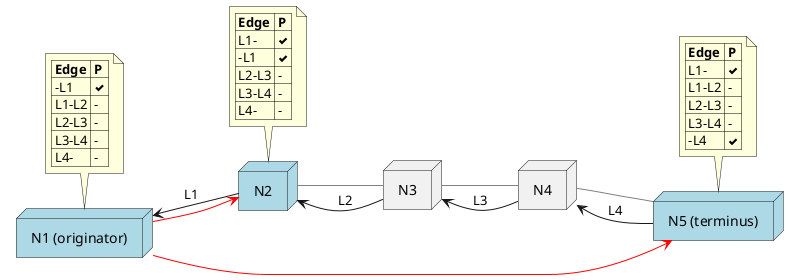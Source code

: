 @startuml
left to right direction

node "N1 (originator)" as N1 #LightBlue
node N2 #LightBlue
node N3
node N4
node "N5 (terminus)" as N5 #LightBlue

N2 <-[#Red]- N1
N1 <-- N2 : L1
N2 <-- N3 : L2
N3 -[#Gray]- N2
N3 <-- N4 : L3
N4 -[#Gray]- N3
N4 <-- N5 : L4
N5 -[#Gray]- N4
N1 -[#Red]-> N5

note top of N1
    |= Edge |= P |
    | -L1 | <&check> |
    | L1-L2 | - |
    | L2-L3 | - |
    | L3-L4 | - |
    | L4- | - |
end note

note top of N2
    |= Edge |= P |
    | L1- | <&check> |
    | -L1 | <&check> |
    | L2-L3 | - |
    | L3-L4 | - |
    | L4- | - |
end note

note top of N5
    |= Edge |= P |
    | L1- | <&check> |
    | L1-L2 | - |
    | L2-L3 | - |
    | L3-L4 | - |
    | -L4 | <&check> |
end note

@enduml
